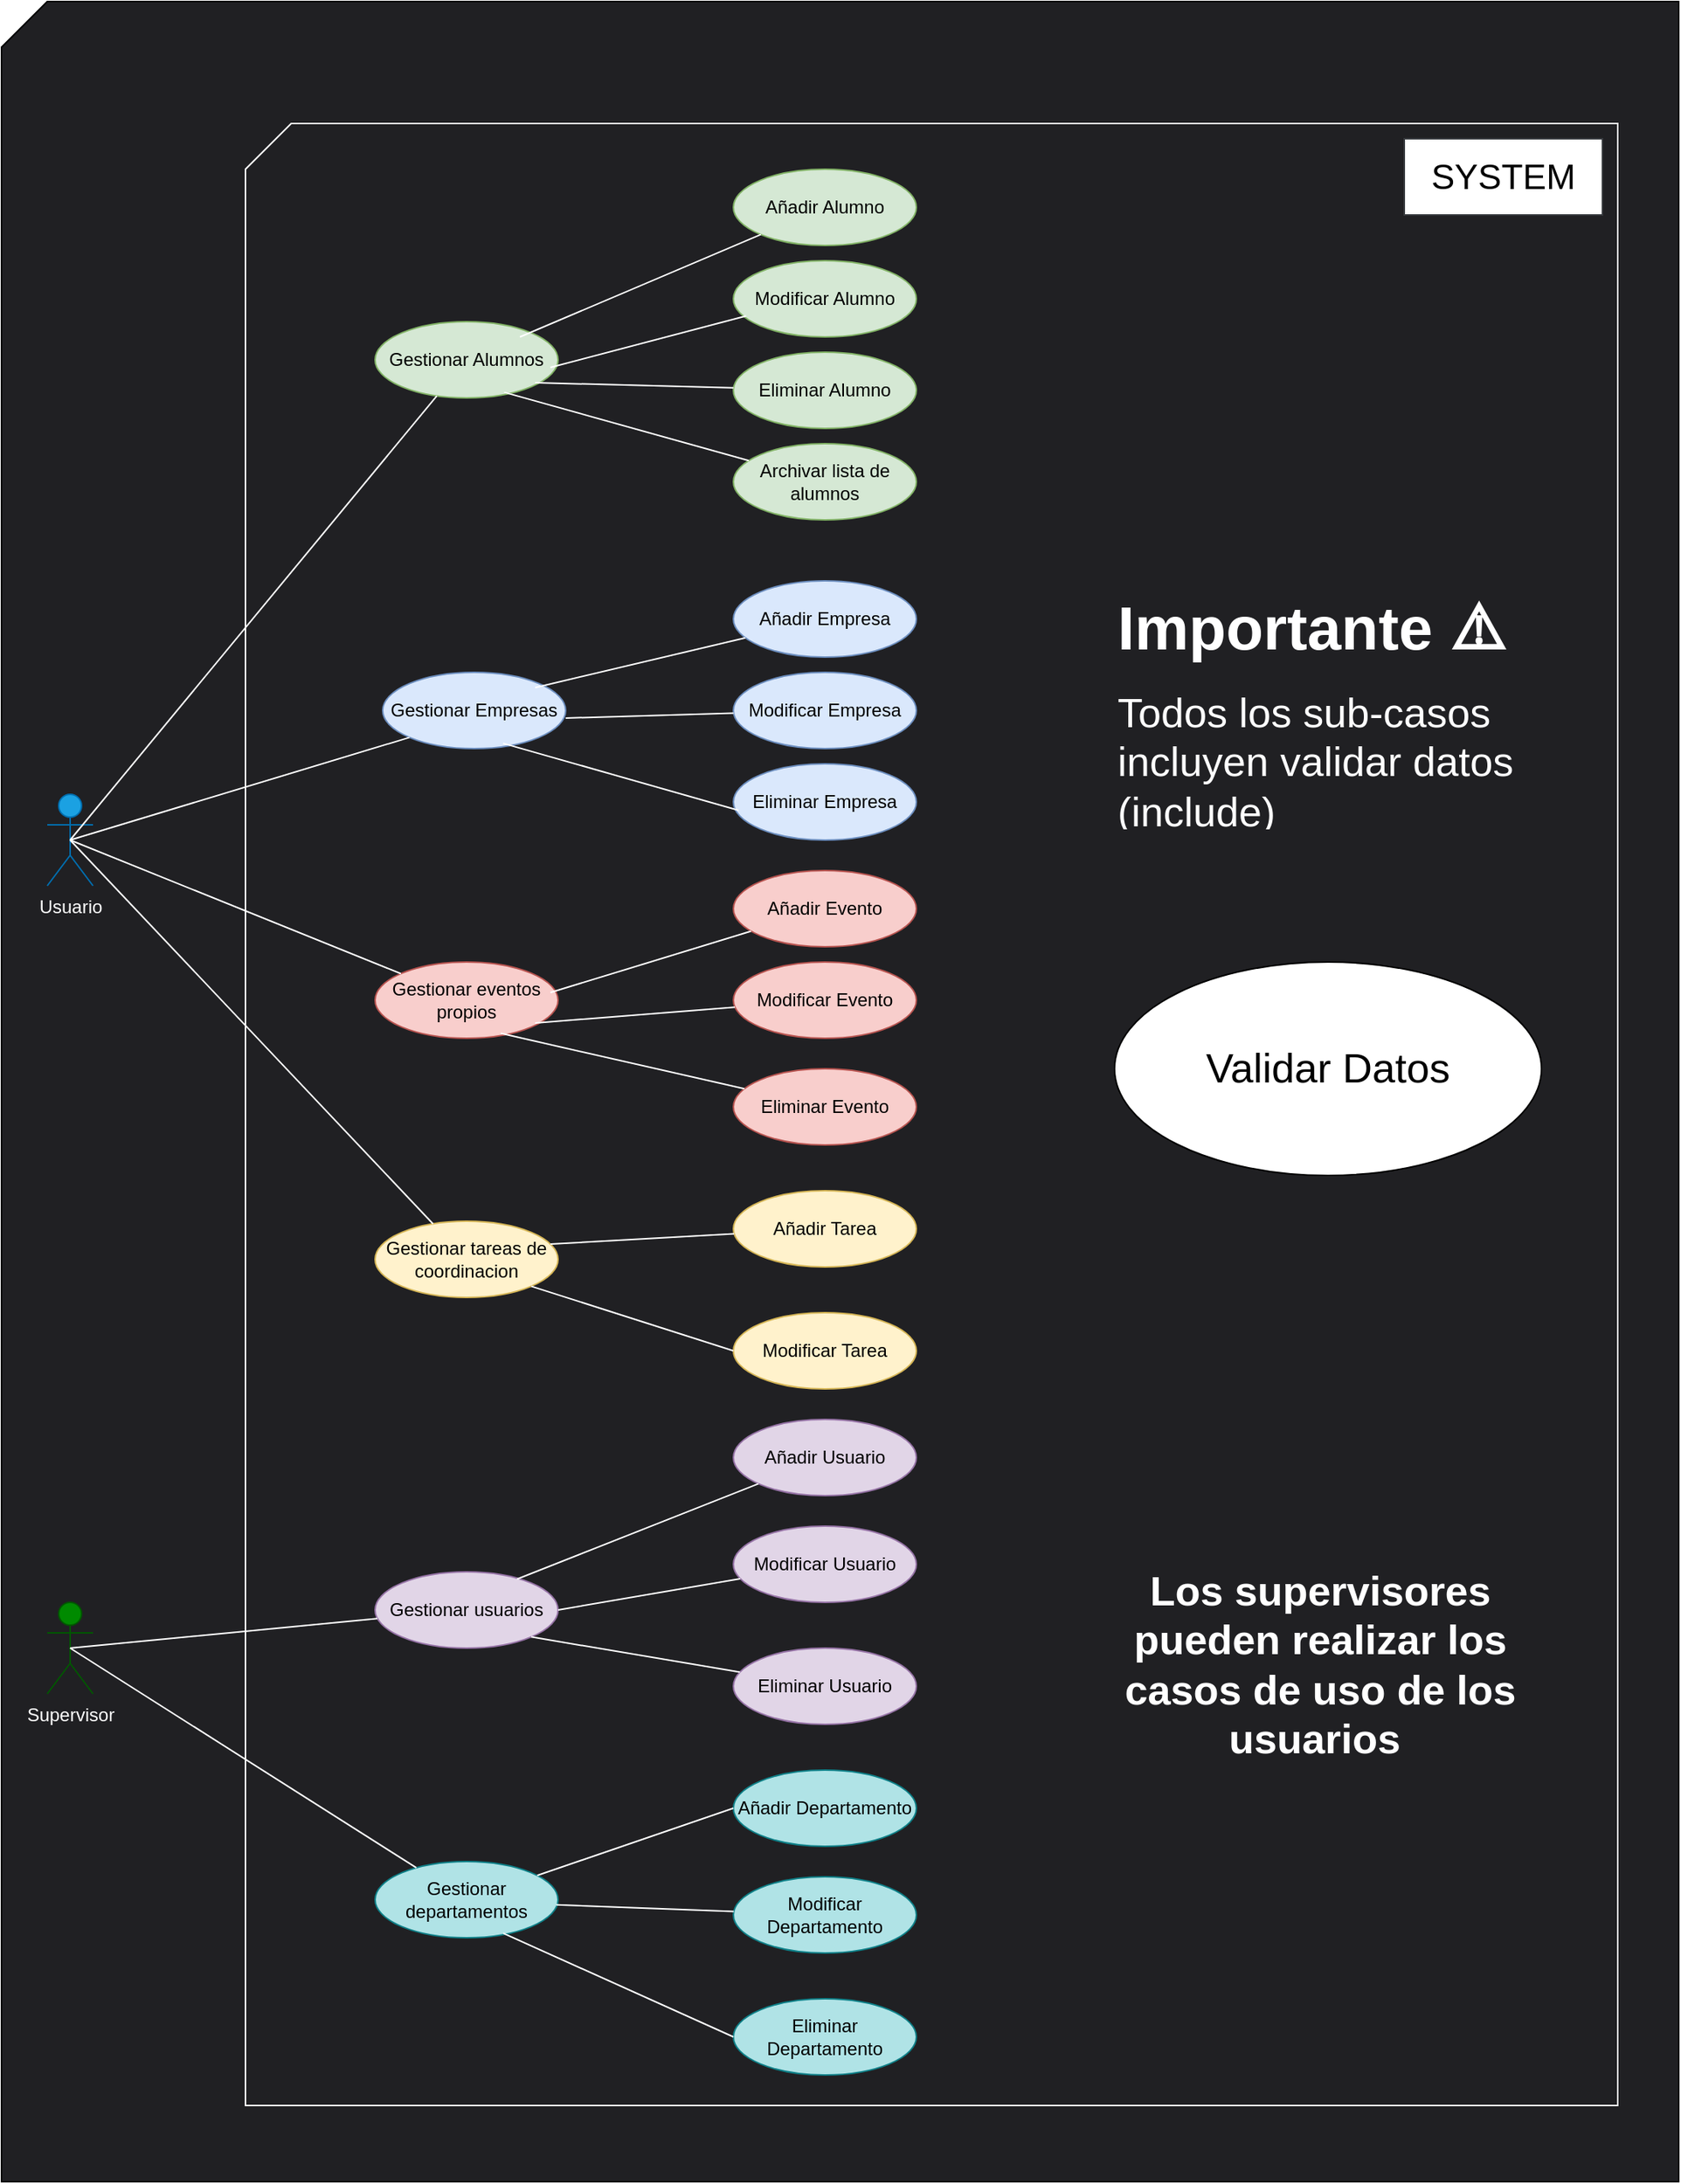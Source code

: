 <mxfile version="26.1.1">
  <diagram name="Página-1" id="QH1fFq86TXmNnz6QSvFa">
    <mxGraphModel dx="3695" dy="2857" grid="1" gridSize="10" guides="1" tooltips="1" connect="1" arrows="1" fold="1" page="1" pageScale="1" pageWidth="827" pageHeight="1169" math="0" shadow="0">
      <root>
        <mxCell id="0" />
        <mxCell id="1" parent="0" />
        <mxCell id="yn4McFNv_a8kvBLm5iDR-68" value="" style="shape=card;whiteSpace=wrap;html=1;fillColor=light-dark(#202023,#121212);" parent="1" vertex="1">
          <mxGeometry x="-60" y="-340" width="1100" height="1430" as="geometry" />
        </mxCell>
        <mxCell id="yn4McFNv_a8kvBLm5iDR-13" value="" style="shape=card;whiteSpace=wrap;html=1;fillColor=light-dark(#202023,#121212);strokeColor=#FFFFFF;" parent="1" vertex="1">
          <mxGeometry x="100" y="-260" width="900" height="1300" as="geometry" />
        </mxCell>
        <mxCell id="yn4McFNv_a8kvBLm5iDR-1" value="Usuario&lt;div&gt;&lt;br&gt;&lt;/div&gt;" style="shape=umlActor;verticalLabelPosition=bottom;verticalAlign=top;html=1;outlineConnect=0;fillColor=#1ba1e2;strokeColor=#006EAF;fontColor=#ffffff;" parent="1" vertex="1">
          <mxGeometry x="-30" y="180" width="30" height="60" as="geometry" />
        </mxCell>
        <mxCell id="yn4McFNv_a8kvBLm5iDR-2" value="Supervisor" style="shape=umlActor;verticalLabelPosition=bottom;verticalAlign=top;html=1;outlineConnect=0;fillColor=#008a00;fontColor=#ffffff;strokeColor=#005700;" parent="1" vertex="1">
          <mxGeometry x="-30" y="710" width="30" height="60" as="geometry" />
        </mxCell>
        <mxCell id="yn4McFNv_a8kvBLm5iDR-6" value="Gestionar eventos propios" style="ellipse;whiteSpace=wrap;html=1;align=center;newEdgeStyle={&quot;edgeStyle&quot;:&quot;entityRelationEdgeStyle&quot;,&quot;startArrow&quot;:&quot;none&quot;,&quot;endArrow&quot;:&quot;none&quot;,&quot;segment&quot;:10,&quot;curved&quot;:1,&quot;sourcePerimeterSpacing&quot;:0,&quot;targetPerimeterSpacing&quot;:0};treeFolding=1;treeMoving=1;fillColor=#f8cecc;strokeColor=#b85450;" parent="1" vertex="1">
          <mxGeometry x="185" y="290" width="120" height="50" as="geometry" />
        </mxCell>
        <mxCell id="yn4McFNv_a8kvBLm5iDR-7" value="Gestionar Alumnos" style="ellipse;whiteSpace=wrap;html=1;align=center;newEdgeStyle={&quot;edgeStyle&quot;:&quot;entityRelationEdgeStyle&quot;,&quot;startArrow&quot;:&quot;none&quot;,&quot;endArrow&quot;:&quot;none&quot;,&quot;segment&quot;:10,&quot;curved&quot;:1,&quot;sourcePerimeterSpacing&quot;:0,&quot;targetPerimeterSpacing&quot;:0};treeFolding=1;treeMoving=1;fillColor=#d5e8d4;strokeColor=#82b366;" parent="1" vertex="1">
          <mxGeometry x="185" y="-130" width="120" height="50" as="geometry" />
        </mxCell>
        <mxCell id="yn4McFNv_a8kvBLm5iDR-8" value="Gestionar Empresas" style="ellipse;whiteSpace=wrap;html=1;align=center;newEdgeStyle={&quot;edgeStyle&quot;:&quot;entityRelationEdgeStyle&quot;,&quot;startArrow&quot;:&quot;none&quot;,&quot;endArrow&quot;:&quot;none&quot;,&quot;segment&quot;:10,&quot;curved&quot;:1,&quot;sourcePerimeterSpacing&quot;:0,&quot;targetPerimeterSpacing&quot;:0};treeFolding=1;treeMoving=1;fillColor=#dae8fc;strokeColor=#6c8ebf;" parent="1" vertex="1">
          <mxGeometry x="190" y="100" width="120" height="50" as="geometry" />
        </mxCell>
        <mxCell id="yn4McFNv_a8kvBLm5iDR-9" value="Gestionar tareas de coordinacion" style="ellipse;whiteSpace=wrap;html=1;align=center;newEdgeStyle={&quot;edgeStyle&quot;:&quot;entityRelationEdgeStyle&quot;,&quot;startArrow&quot;:&quot;none&quot;,&quot;endArrow&quot;:&quot;none&quot;,&quot;segment&quot;:10,&quot;curved&quot;:1,&quot;sourcePerimeterSpacing&quot;:0,&quot;targetPerimeterSpacing&quot;:0};treeFolding=1;treeMoving=1;fillColor=#fff2cc;strokeColor=#d6b656;" parent="1" vertex="1">
          <mxGeometry x="185" y="460" width="120" height="50" as="geometry" />
        </mxCell>
        <mxCell id="yn4McFNv_a8kvBLm5iDR-10" value="Gestionar usuarios" style="ellipse;whiteSpace=wrap;html=1;align=center;newEdgeStyle={&quot;edgeStyle&quot;:&quot;entityRelationEdgeStyle&quot;,&quot;startArrow&quot;:&quot;none&quot;,&quot;endArrow&quot;:&quot;none&quot;,&quot;segment&quot;:10,&quot;curved&quot;:1,&quot;sourcePerimeterSpacing&quot;:0,&quot;targetPerimeterSpacing&quot;:0};treeFolding=1;treeMoving=1;fillColor=#e1d5e7;strokeColor=#9673a6;" parent="1" vertex="1">
          <mxGeometry x="185" y="690" width="120" height="50" as="geometry" />
        </mxCell>
        <mxCell id="yn4McFNv_a8kvBLm5iDR-11" value="Gestionar departamentos" style="ellipse;whiteSpace=wrap;html=1;align=center;newEdgeStyle={&quot;edgeStyle&quot;:&quot;entityRelationEdgeStyle&quot;,&quot;startArrow&quot;:&quot;none&quot;,&quot;endArrow&quot;:&quot;none&quot;,&quot;segment&quot;:10,&quot;curved&quot;:1,&quot;sourcePerimeterSpacing&quot;:0,&quot;targetPerimeterSpacing&quot;:0};treeFolding=1;treeMoving=1;fillColor=#b0e3e6;strokeColor=#0e8088;" parent="1" vertex="1">
          <mxGeometry x="185" y="880" width="120" height="50" as="geometry" />
        </mxCell>
        <mxCell id="yn4McFNv_a8kvBLm5iDR-14" value="SYSTEM" style="text;html=1;align=center;verticalAlign=middle;whiteSpace=wrap;rounded=0;fontSize=23;fillColor=#FFFFFF;strokeColor=#36393d;" parent="1" vertex="1">
          <mxGeometry x="860" y="-250" width="130" height="50" as="geometry" />
        </mxCell>
        <mxCell id="yn4McFNv_a8kvBLm5iDR-15" value="Añadir Alumno" style="ellipse;whiteSpace=wrap;html=1;align=center;newEdgeStyle={&quot;edgeStyle&quot;:&quot;entityRelationEdgeStyle&quot;,&quot;startArrow&quot;:&quot;none&quot;,&quot;endArrow&quot;:&quot;none&quot;,&quot;segment&quot;:10,&quot;curved&quot;:1,&quot;sourcePerimeterSpacing&quot;:0,&quot;targetPerimeterSpacing&quot;:0};treeFolding=1;treeMoving=1;fillColor=#d5e8d4;strokeColor=#82b366;" parent="1" vertex="1">
          <mxGeometry x="420" y="-230" width="120" height="50" as="geometry" />
        </mxCell>
        <mxCell id="yn4McFNv_a8kvBLm5iDR-16" value="Modificar Alumno" style="ellipse;whiteSpace=wrap;html=1;align=center;newEdgeStyle={&quot;edgeStyle&quot;:&quot;entityRelationEdgeStyle&quot;,&quot;startArrow&quot;:&quot;none&quot;,&quot;endArrow&quot;:&quot;none&quot;,&quot;segment&quot;:10,&quot;curved&quot;:1,&quot;sourcePerimeterSpacing&quot;:0,&quot;targetPerimeterSpacing&quot;:0};treeFolding=1;treeMoving=1;fillColor=#d5e8d4;strokeColor=#82b366;" parent="1" vertex="1">
          <mxGeometry x="420" y="-170" width="120" height="50" as="geometry" />
        </mxCell>
        <mxCell id="yn4McFNv_a8kvBLm5iDR-17" value="Eliminar Alumno" style="ellipse;whiteSpace=wrap;html=1;align=center;newEdgeStyle={&quot;edgeStyle&quot;:&quot;entityRelationEdgeStyle&quot;,&quot;startArrow&quot;:&quot;none&quot;,&quot;endArrow&quot;:&quot;none&quot;,&quot;segment&quot;:10,&quot;curved&quot;:1,&quot;sourcePerimeterSpacing&quot;:0,&quot;targetPerimeterSpacing&quot;:0};treeFolding=1;treeMoving=1;fillColor=#d5e8d4;strokeColor=#82b366;" parent="1" vertex="1">
          <mxGeometry x="420" y="-110" width="120" height="50" as="geometry" />
        </mxCell>
        <mxCell id="yn4McFNv_a8kvBLm5iDR-18" value="Archivar lista de alumnos" style="ellipse;whiteSpace=wrap;html=1;align=center;newEdgeStyle={&quot;edgeStyle&quot;:&quot;entityRelationEdgeStyle&quot;,&quot;startArrow&quot;:&quot;none&quot;,&quot;endArrow&quot;:&quot;none&quot;,&quot;segment&quot;:10,&quot;curved&quot;:1,&quot;sourcePerimeterSpacing&quot;:0,&quot;targetPerimeterSpacing&quot;:0};treeFolding=1;treeMoving=1;fillColor=#d5e8d4;strokeColor=#82b366;" parent="1" vertex="1">
          <mxGeometry x="420" y="-50" width="120" height="50" as="geometry" />
        </mxCell>
        <mxCell id="yn4McFNv_a8kvBLm5iDR-19" value="" style="endArrow=none;html=1;rounded=0;strokeColor=#FFFFFF;exitX=0.5;exitY=0.5;exitDx=0;exitDy=0;exitPerimeter=0;" parent="1" source="yn4McFNv_a8kvBLm5iDR-1" target="yn4McFNv_a8kvBLm5iDR-7" edge="1">
          <mxGeometry width="50" height="50" relative="1" as="geometry">
            <mxPoint x="70" y="190" as="sourcePoint" />
            <mxPoint x="120" y="140" as="targetPoint" />
          </mxGeometry>
        </mxCell>
        <mxCell id="yn4McFNv_a8kvBLm5iDR-20" value="" style="endArrow=none;html=1;rounded=0;strokeColor=#FFFFFF;" parent="1" target="yn4McFNv_a8kvBLm5iDR-15" edge="1">
          <mxGeometry width="50" height="50" relative="1" as="geometry">
            <mxPoint x="280" y="-120" as="sourcePoint" />
            <mxPoint x="330" y="-170" as="targetPoint" />
          </mxGeometry>
        </mxCell>
        <mxCell id="yn4McFNv_a8kvBLm5iDR-21" value="" style="endArrow=none;html=1;rounded=0;entryX=0.069;entryY=0.725;entryDx=0;entryDy=0;entryPerimeter=0;strokeColor=#FFFFFF;" parent="1" target="yn4McFNv_a8kvBLm5iDR-16" edge="1">
          <mxGeometry width="50" height="50" relative="1" as="geometry">
            <mxPoint x="300" y="-100" as="sourcePoint" />
            <mxPoint x="350" y="-150" as="targetPoint" />
          </mxGeometry>
        </mxCell>
        <mxCell id="yn4McFNv_a8kvBLm5iDR-22" value="" style="endArrow=none;html=1;rounded=0;strokeColor=#FFFFFF;" parent="1" target="yn4McFNv_a8kvBLm5iDR-17" edge="1">
          <mxGeometry width="50" height="50" relative="1" as="geometry">
            <mxPoint x="290" y="-90" as="sourcePoint" />
            <mxPoint x="340" y="-140" as="targetPoint" />
          </mxGeometry>
        </mxCell>
        <mxCell id="yn4McFNv_a8kvBLm5iDR-23" value="" style="endArrow=none;html=1;rounded=0;exitX=0.706;exitY=0.926;exitDx=0;exitDy=0;exitPerimeter=0;strokeColor=#FFFFFF;" parent="1" source="yn4McFNv_a8kvBLm5iDR-7" target="yn4McFNv_a8kvBLm5iDR-18" edge="1">
          <mxGeometry width="50" height="50" relative="1" as="geometry">
            <mxPoint x="270" y="-80" as="sourcePoint" />
            <mxPoint x="320" y="-130" as="targetPoint" />
          </mxGeometry>
        </mxCell>
        <mxCell id="yn4McFNv_a8kvBLm5iDR-25" value="&lt;font style=&quot;font-size: 27px;&quot;&gt;Validar Datos&lt;/font&gt;" style="ellipse;whiteSpace=wrap;html=1;align=center;newEdgeStyle={&quot;edgeStyle&quot;:&quot;entityRelationEdgeStyle&quot;,&quot;startArrow&quot;:&quot;none&quot;,&quot;endArrow&quot;:&quot;none&quot;,&quot;segment&quot;:10,&quot;curved&quot;:1,&quot;sourcePerimeterSpacing&quot;:0,&quot;targetPerimeterSpacing&quot;:0};treeFolding=1;treeMoving=1;" parent="1" vertex="1">
          <mxGeometry x="670" y="290" width="280" height="140" as="geometry" />
        </mxCell>
        <mxCell id="yn4McFNv_a8kvBLm5iDR-27" value="Añadir Empresa" style="ellipse;whiteSpace=wrap;html=1;align=center;newEdgeStyle={&quot;edgeStyle&quot;:&quot;entityRelationEdgeStyle&quot;,&quot;startArrow&quot;:&quot;none&quot;,&quot;endArrow&quot;:&quot;none&quot;,&quot;segment&quot;:10,&quot;curved&quot;:1,&quot;sourcePerimeterSpacing&quot;:0,&quot;targetPerimeterSpacing&quot;:0};treeFolding=1;treeMoving=1;fillColor=#dae8fc;strokeColor=#6c8ebf;" parent="1" vertex="1">
          <mxGeometry x="420" y="40" width="120" height="50" as="geometry" />
        </mxCell>
        <mxCell id="yn4McFNv_a8kvBLm5iDR-28" value="Modificar Empresa" style="ellipse;whiteSpace=wrap;html=1;align=center;newEdgeStyle={&quot;edgeStyle&quot;:&quot;entityRelationEdgeStyle&quot;,&quot;startArrow&quot;:&quot;none&quot;,&quot;endArrow&quot;:&quot;none&quot;,&quot;segment&quot;:10,&quot;curved&quot;:1,&quot;sourcePerimeterSpacing&quot;:0,&quot;targetPerimeterSpacing&quot;:0};treeFolding=1;treeMoving=1;fillColor=#dae8fc;strokeColor=#6c8ebf;" parent="1" vertex="1">
          <mxGeometry x="420" y="100" width="120" height="50" as="geometry" />
        </mxCell>
        <mxCell id="yn4McFNv_a8kvBLm5iDR-29" value="Eliminar Empresa" style="ellipse;whiteSpace=wrap;html=1;align=center;newEdgeStyle={&quot;edgeStyle&quot;:&quot;entityRelationEdgeStyle&quot;,&quot;startArrow&quot;:&quot;none&quot;,&quot;endArrow&quot;:&quot;none&quot;,&quot;segment&quot;:10,&quot;curved&quot;:1,&quot;sourcePerimeterSpacing&quot;:0,&quot;targetPerimeterSpacing&quot;:0};treeFolding=1;treeMoving=1;fillColor=#dae8fc;strokeColor=#6c8ebf;" parent="1" vertex="1">
          <mxGeometry x="420" y="160" width="120" height="50" as="geometry" />
        </mxCell>
        <mxCell id="yn4McFNv_a8kvBLm5iDR-31" value="" style="endArrow=none;html=1;rounded=0;strokeColor=#FFFFFF;" parent="1" target="yn4McFNv_a8kvBLm5iDR-27" edge="1">
          <mxGeometry width="50" height="50" relative="1" as="geometry">
            <mxPoint x="290" y="110" as="sourcePoint" />
            <mxPoint x="340" y="60" as="targetPoint" />
          </mxGeometry>
        </mxCell>
        <mxCell id="yn4McFNv_a8kvBLm5iDR-32" value="" style="endArrow=none;html=1;rounded=0;strokeColor=#FFFFFF;" parent="1" target="yn4McFNv_a8kvBLm5iDR-28" edge="1">
          <mxGeometry width="50" height="50" relative="1" as="geometry">
            <mxPoint x="310" y="130" as="sourcePoint" />
            <mxPoint x="360" y="80" as="targetPoint" />
          </mxGeometry>
        </mxCell>
        <mxCell id="yn4McFNv_a8kvBLm5iDR-33" value="" style="endArrow=none;html=1;rounded=0;entryX=0.028;entryY=0.61;entryDx=0;entryDy=0;entryPerimeter=0;exitX=0.658;exitY=0.931;exitDx=0;exitDy=0;exitPerimeter=0;strokeColor=#FFFFFF;" parent="1" source="yn4McFNv_a8kvBLm5iDR-8" target="yn4McFNv_a8kvBLm5iDR-29" edge="1">
          <mxGeometry width="50" height="50" relative="1" as="geometry">
            <mxPoint x="270" y="150" as="sourcePoint" />
            <mxPoint x="320" y="100" as="targetPoint" />
          </mxGeometry>
        </mxCell>
        <mxCell id="yn4McFNv_a8kvBLm5iDR-34" value="" style="endArrow=none;html=1;rounded=0;entryX=0;entryY=1;entryDx=0;entryDy=0;exitX=0.5;exitY=0.5;exitDx=0;exitDy=0;exitPerimeter=0;strokeColor=#FFFFFF;" parent="1" source="yn4McFNv_a8kvBLm5iDR-1" target="yn4McFNv_a8kvBLm5iDR-8" edge="1">
          <mxGeometry width="50" height="50" relative="1" as="geometry">
            <mxPoint x="60" y="220" as="sourcePoint" />
            <mxPoint x="110" y="170" as="targetPoint" />
          </mxGeometry>
        </mxCell>
        <mxCell id="yn4McFNv_a8kvBLm5iDR-35" value="Añadir Evento" style="ellipse;whiteSpace=wrap;html=1;align=center;newEdgeStyle={&quot;edgeStyle&quot;:&quot;entityRelationEdgeStyle&quot;,&quot;startArrow&quot;:&quot;none&quot;,&quot;endArrow&quot;:&quot;none&quot;,&quot;segment&quot;:10,&quot;curved&quot;:1,&quot;sourcePerimeterSpacing&quot;:0,&quot;targetPerimeterSpacing&quot;:0};treeFolding=1;treeMoving=1;fillColor=#f8cecc;strokeColor=#b85450;" parent="1" vertex="1">
          <mxGeometry x="420" y="230" width="120" height="50" as="geometry" />
        </mxCell>
        <mxCell id="yn4McFNv_a8kvBLm5iDR-36" value="Modificar Evento" style="ellipse;whiteSpace=wrap;html=1;align=center;newEdgeStyle={&quot;edgeStyle&quot;:&quot;entityRelationEdgeStyle&quot;,&quot;startArrow&quot;:&quot;none&quot;,&quot;endArrow&quot;:&quot;none&quot;,&quot;segment&quot;:10,&quot;curved&quot;:1,&quot;sourcePerimeterSpacing&quot;:0,&quot;targetPerimeterSpacing&quot;:0};treeFolding=1;treeMoving=1;fillColor=#f8cecc;strokeColor=#b85450;" parent="1" vertex="1">
          <mxGeometry x="420" y="290" width="120" height="50" as="geometry" />
        </mxCell>
        <mxCell id="yn4McFNv_a8kvBLm5iDR-37" value="Eliminar Evento" style="ellipse;whiteSpace=wrap;html=1;align=center;newEdgeStyle={&quot;edgeStyle&quot;:&quot;entityRelationEdgeStyle&quot;,&quot;startArrow&quot;:&quot;none&quot;,&quot;endArrow&quot;:&quot;none&quot;,&quot;segment&quot;:10,&quot;curved&quot;:1,&quot;sourcePerimeterSpacing&quot;:0,&quot;targetPerimeterSpacing&quot;:0};treeFolding=1;treeMoving=1;fillColor=#f8cecc;strokeColor=#b85450;" parent="1" vertex="1">
          <mxGeometry x="420" y="360" width="120" height="50" as="geometry" />
        </mxCell>
        <mxCell id="yn4McFNv_a8kvBLm5iDR-38" value="" style="endArrow=none;html=1;rounded=0;strokeColor=#FFFFFF;exitX=0.5;exitY=0.5;exitDx=0;exitDy=0;exitPerimeter=0;" parent="1" source="yn4McFNv_a8kvBLm5iDR-1" target="yn4McFNv_a8kvBLm5iDR-6" edge="1">
          <mxGeometry width="50" height="50" relative="1" as="geometry">
            <mxPoint x="70" y="230" as="sourcePoint" />
            <mxPoint x="120" y="180" as="targetPoint" />
          </mxGeometry>
        </mxCell>
        <mxCell id="yn4McFNv_a8kvBLm5iDR-39" value="" style="endArrow=none;html=1;rounded=0;strokeColor=#FFFFFF;" parent="1" target="yn4McFNv_a8kvBLm5iDR-35" edge="1">
          <mxGeometry width="50" height="50" relative="1" as="geometry">
            <mxPoint x="300" y="310" as="sourcePoint" />
            <mxPoint x="350" y="260" as="targetPoint" />
          </mxGeometry>
        </mxCell>
        <mxCell id="yn4McFNv_a8kvBLm5iDR-40" value="" style="endArrow=none;html=1;rounded=0;strokeColor=#FFFFFF;" parent="1" target="yn4McFNv_a8kvBLm5iDR-36" edge="1">
          <mxGeometry width="50" height="50" relative="1" as="geometry">
            <mxPoint x="290" y="330" as="sourcePoint" />
            <mxPoint x="340" y="280" as="targetPoint" />
          </mxGeometry>
        </mxCell>
        <mxCell id="yn4McFNv_a8kvBLm5iDR-41" value="" style="endArrow=none;html=1;rounded=0;exitX=0.687;exitY=0.936;exitDx=0;exitDy=0;exitPerimeter=0;strokeColor=#FFFFFF;" parent="1" source="yn4McFNv_a8kvBLm5iDR-6" target="yn4McFNv_a8kvBLm5iDR-37" edge="1">
          <mxGeometry width="50" height="50" relative="1" as="geometry">
            <mxPoint x="270" y="340" as="sourcePoint" />
            <mxPoint x="320" y="290" as="targetPoint" />
          </mxGeometry>
        </mxCell>
        <mxCell id="yn4McFNv_a8kvBLm5iDR-42" value="" style="endArrow=none;html=1;rounded=0;strokeColor=#FFFFFF;exitX=0.5;exitY=0.5;exitDx=0;exitDy=0;exitPerimeter=0;" parent="1" source="yn4McFNv_a8kvBLm5iDR-1" target="yn4McFNv_a8kvBLm5iDR-9" edge="1">
          <mxGeometry width="50" height="50" relative="1" as="geometry">
            <mxPoint x="70" y="230" as="sourcePoint" />
            <mxPoint x="120" y="180" as="targetPoint" />
          </mxGeometry>
        </mxCell>
        <mxCell id="yn4McFNv_a8kvBLm5iDR-43" value="Añadir Tarea" style="ellipse;whiteSpace=wrap;html=1;align=center;newEdgeStyle={&quot;edgeStyle&quot;:&quot;entityRelationEdgeStyle&quot;,&quot;startArrow&quot;:&quot;none&quot;,&quot;endArrow&quot;:&quot;none&quot;,&quot;segment&quot;:10,&quot;curved&quot;:1,&quot;sourcePerimeterSpacing&quot;:0,&quot;targetPerimeterSpacing&quot;:0};treeFolding=1;treeMoving=1;fillColor=#fff2cc;strokeColor=#d6b656;" parent="1" vertex="1">
          <mxGeometry x="420" y="440" width="120" height="50" as="geometry" />
        </mxCell>
        <mxCell id="yn4McFNv_a8kvBLm5iDR-44" value="Modificar Tarea" style="ellipse;whiteSpace=wrap;html=1;align=center;newEdgeStyle={&quot;edgeStyle&quot;:&quot;entityRelationEdgeStyle&quot;,&quot;startArrow&quot;:&quot;none&quot;,&quot;endArrow&quot;:&quot;none&quot;,&quot;segment&quot;:10,&quot;curved&quot;:1,&quot;sourcePerimeterSpacing&quot;:0,&quot;targetPerimeterSpacing&quot;:0};treeFolding=1;treeMoving=1;fillColor=#fff2cc;strokeColor=#d6b656;" parent="1" vertex="1">
          <mxGeometry x="420" y="520" width="120" height="50" as="geometry" />
        </mxCell>
        <mxCell id="yn4McFNv_a8kvBLm5iDR-46" value="" style="endArrow=none;html=1;rounded=0;exitX=0.958;exitY=0.3;exitDx=0;exitDy=0;exitPerimeter=0;strokeColor=#FFFFFF;" parent="1" source="yn4McFNv_a8kvBLm5iDR-9" target="yn4McFNv_a8kvBLm5iDR-43" edge="1">
          <mxGeometry width="50" height="50" relative="1" as="geometry">
            <mxPoint x="300" y="460" as="sourcePoint" />
            <mxPoint x="350" y="410" as="targetPoint" />
          </mxGeometry>
        </mxCell>
        <mxCell id="yn4McFNv_a8kvBLm5iDR-47" value="" style="endArrow=none;html=1;rounded=0;entryX=0;entryY=0.5;entryDx=0;entryDy=0;exitX=1;exitY=1;exitDx=0;exitDy=0;strokeColor=#FFFFFF;" parent="1" source="yn4McFNv_a8kvBLm5iDR-9" target="yn4McFNv_a8kvBLm5iDR-44" edge="1">
          <mxGeometry width="50" height="50" relative="1" as="geometry">
            <mxPoint x="290" y="490" as="sourcePoint" />
            <mxPoint x="340" y="440" as="targetPoint" />
          </mxGeometry>
        </mxCell>
        <mxCell id="yn4McFNv_a8kvBLm5iDR-48" value="" style="endArrow=none;html=1;rounded=0;strokeColor=#FFFFFF;exitX=0.5;exitY=0.5;exitDx=0;exitDy=0;exitPerimeter=0;" parent="1" source="yn4McFNv_a8kvBLm5iDR-2" target="yn4McFNv_a8kvBLm5iDR-10" edge="1">
          <mxGeometry width="50" height="50" relative="1" as="geometry">
            <mxPoint x="60" y="750" as="sourcePoint" />
            <mxPoint x="110" y="700" as="targetPoint" />
          </mxGeometry>
        </mxCell>
        <mxCell id="yn4McFNv_a8kvBLm5iDR-49" value="" style="endArrow=none;html=1;rounded=0;strokeColor=#FFFFFF;exitX=0.5;exitY=0.5;exitDx=0;exitDy=0;exitPerimeter=0;" parent="1" source="yn4McFNv_a8kvBLm5iDR-2" target="yn4McFNv_a8kvBLm5iDR-11" edge="1">
          <mxGeometry width="50" height="50" relative="1" as="geometry">
            <mxPoint x="70" y="760" as="sourcePoint" />
            <mxPoint x="120" y="710" as="targetPoint" />
          </mxGeometry>
        </mxCell>
        <mxCell id="yn4McFNv_a8kvBLm5iDR-50" value="Añadir Usuario" style="ellipse;whiteSpace=wrap;html=1;align=center;newEdgeStyle={&quot;edgeStyle&quot;:&quot;entityRelationEdgeStyle&quot;,&quot;startArrow&quot;:&quot;none&quot;,&quot;endArrow&quot;:&quot;none&quot;,&quot;segment&quot;:10,&quot;curved&quot;:1,&quot;sourcePerimeterSpacing&quot;:0,&quot;targetPerimeterSpacing&quot;:0};treeFolding=1;treeMoving=1;fillColor=#e1d5e7;strokeColor=#9673a6;" parent="1" vertex="1">
          <mxGeometry x="420" y="590" width="120" height="50" as="geometry" />
        </mxCell>
        <mxCell id="yn4McFNv_a8kvBLm5iDR-51" value="Modificar Usuario" style="ellipse;whiteSpace=wrap;html=1;align=center;newEdgeStyle={&quot;edgeStyle&quot;:&quot;entityRelationEdgeStyle&quot;,&quot;startArrow&quot;:&quot;none&quot;,&quot;endArrow&quot;:&quot;none&quot;,&quot;segment&quot;:10,&quot;curved&quot;:1,&quot;sourcePerimeterSpacing&quot;:0,&quot;targetPerimeterSpacing&quot;:0};treeFolding=1;treeMoving=1;fillColor=#e1d5e7;strokeColor=#9673a6;" parent="1" vertex="1">
          <mxGeometry x="420" y="660" width="120" height="50" as="geometry" />
        </mxCell>
        <mxCell id="yn4McFNv_a8kvBLm5iDR-52" value="Eliminar Usuario" style="ellipse;whiteSpace=wrap;html=1;align=center;newEdgeStyle={&quot;edgeStyle&quot;:&quot;entityRelationEdgeStyle&quot;,&quot;startArrow&quot;:&quot;none&quot;,&quot;endArrow&quot;:&quot;none&quot;,&quot;segment&quot;:10,&quot;curved&quot;:1,&quot;sourcePerimeterSpacing&quot;:0,&quot;targetPerimeterSpacing&quot;:0};treeFolding=1;treeMoving=1;fillColor=#e1d5e7;strokeColor=#9673a6;" parent="1" vertex="1">
          <mxGeometry x="420" y="740" width="120" height="50" as="geometry" />
        </mxCell>
        <mxCell id="yn4McFNv_a8kvBLm5iDR-53" value="" style="endArrow=none;html=1;rounded=0;exitX=0.776;exitY=0.095;exitDx=0;exitDy=0;exitPerimeter=0;strokeColor=#FFFFFF;" parent="1" source="yn4McFNv_a8kvBLm5iDR-10" target="yn4McFNv_a8kvBLm5iDR-50" edge="1">
          <mxGeometry width="50" height="50" relative="1" as="geometry">
            <mxPoint x="280" y="680" as="sourcePoint" />
            <mxPoint x="330" y="630" as="targetPoint" />
          </mxGeometry>
        </mxCell>
        <mxCell id="yn4McFNv_a8kvBLm5iDR-54" value="" style="endArrow=none;html=1;rounded=0;exitX=1;exitY=0.5;exitDx=0;exitDy=0;strokeColor=#FFFFFF;" parent="1" source="yn4McFNv_a8kvBLm5iDR-10" target="yn4McFNv_a8kvBLm5iDR-51" edge="1">
          <mxGeometry width="50" height="50" relative="1" as="geometry">
            <mxPoint x="300" y="700" as="sourcePoint" />
            <mxPoint x="350" y="650" as="targetPoint" />
          </mxGeometry>
        </mxCell>
        <mxCell id="yn4McFNv_a8kvBLm5iDR-55" value="" style="endArrow=none;html=1;rounded=0;exitX=1;exitY=1;exitDx=0;exitDy=0;strokeColor=#FFFFFF;" parent="1" source="yn4McFNv_a8kvBLm5iDR-10" target="yn4McFNv_a8kvBLm5iDR-52" edge="1">
          <mxGeometry width="50" height="50" relative="1" as="geometry">
            <mxPoint x="280" y="710" as="sourcePoint" />
            <mxPoint x="330" y="660" as="targetPoint" />
          </mxGeometry>
        </mxCell>
        <mxCell id="yn4McFNv_a8kvBLm5iDR-57" value="Añadir Departamento" style="ellipse;whiteSpace=wrap;html=1;align=center;newEdgeStyle={&quot;edgeStyle&quot;:&quot;entityRelationEdgeStyle&quot;,&quot;startArrow&quot;:&quot;none&quot;,&quot;endArrow&quot;:&quot;none&quot;,&quot;segment&quot;:10,&quot;curved&quot;:1,&quot;sourcePerimeterSpacing&quot;:0,&quot;targetPerimeterSpacing&quot;:0};treeFolding=1;treeMoving=1;fillColor=#b0e3e6;strokeColor=#0e8088;" parent="1" vertex="1">
          <mxGeometry x="420" y="820" width="120" height="50" as="geometry" />
        </mxCell>
        <mxCell id="yn4McFNv_a8kvBLm5iDR-58" value="Modificar Departamento" style="ellipse;whiteSpace=wrap;html=1;align=center;newEdgeStyle={&quot;edgeStyle&quot;:&quot;entityRelationEdgeStyle&quot;,&quot;startArrow&quot;:&quot;none&quot;,&quot;endArrow&quot;:&quot;none&quot;,&quot;segment&quot;:10,&quot;curved&quot;:1,&quot;sourcePerimeterSpacing&quot;:0,&quot;targetPerimeterSpacing&quot;:0};treeFolding=1;treeMoving=1;fillColor=#b0e3e6;strokeColor=#0e8088;" parent="1" vertex="1">
          <mxGeometry x="420" y="890" width="120" height="50" as="geometry" />
        </mxCell>
        <mxCell id="yn4McFNv_a8kvBLm5iDR-59" value="Eliminar Departamento" style="ellipse;whiteSpace=wrap;html=1;align=center;newEdgeStyle={&quot;edgeStyle&quot;:&quot;entityRelationEdgeStyle&quot;,&quot;startArrow&quot;:&quot;none&quot;,&quot;endArrow&quot;:&quot;none&quot;,&quot;segment&quot;:10,&quot;curved&quot;:1,&quot;sourcePerimeterSpacing&quot;:0,&quot;targetPerimeterSpacing&quot;:0};treeFolding=1;treeMoving=1;fillColor=#b0e3e6;strokeColor=#0e8088;" parent="1" vertex="1">
          <mxGeometry x="420" y="970" width="120" height="50" as="geometry" />
        </mxCell>
        <mxCell id="yn4McFNv_a8kvBLm5iDR-60" value="" style="endArrow=none;html=1;rounded=0;entryX=0;entryY=0.5;entryDx=0;entryDy=0;strokeColor=#FFFFFF;" parent="1" source="yn4McFNv_a8kvBLm5iDR-11" target="yn4McFNv_a8kvBLm5iDR-57" edge="1">
          <mxGeometry width="50" height="50" relative="1" as="geometry">
            <mxPoint x="290" y="890" as="sourcePoint" />
            <mxPoint x="340" y="840" as="targetPoint" />
          </mxGeometry>
        </mxCell>
        <mxCell id="yn4McFNv_a8kvBLm5iDR-61" value="" style="endArrow=none;html=1;rounded=0;exitX=0.99;exitY=0.567;exitDx=0;exitDy=0;exitPerimeter=0;strokeColor=#FFFFFF;" parent="1" source="yn4McFNv_a8kvBLm5iDR-11" target="yn4McFNv_a8kvBLm5iDR-58" edge="1">
          <mxGeometry width="50" height="50" relative="1" as="geometry">
            <mxPoint x="310" y="910" as="sourcePoint" />
            <mxPoint x="350" y="860" as="targetPoint" />
          </mxGeometry>
        </mxCell>
        <mxCell id="yn4McFNv_a8kvBLm5iDR-62" value="" style="endArrow=none;html=1;rounded=0;entryX=0;entryY=0.5;entryDx=0;entryDy=0;exitX=0.701;exitY=0.941;exitDx=0;exitDy=0;exitPerimeter=0;strokeColor=#FFFFFF;" parent="1" source="yn4McFNv_a8kvBLm5iDR-11" target="yn4McFNv_a8kvBLm5iDR-59" edge="1">
          <mxGeometry width="50" height="50" relative="1" as="geometry">
            <mxPoint x="270" y="930" as="sourcePoint" />
            <mxPoint x="320" y="880" as="targetPoint" />
          </mxGeometry>
        </mxCell>
        <mxCell id="yn4McFNv_a8kvBLm5iDR-70" value="&lt;h1 style=&quot;margin-top: 0px;&quot;&gt;&lt;font style=&quot;color: rgb(255, 255, 255); font-size: 40px;&quot;&gt;Importante ⚠️&lt;/font&gt;&lt;/h1&gt;&lt;p&gt;&lt;font style=&quot;color: rgb(255, 255, 255); font-size: 27px;&quot;&gt;Todos los sub-casos incluyen validar datos (include)&lt;/font&gt;&lt;/p&gt;" style="text;html=1;whiteSpace=wrap;overflow=hidden;rounded=0;" parent="1" vertex="1">
          <mxGeometry x="670" y="40" width="300" height="160" as="geometry" />
        </mxCell>
        <mxCell id="4fNTBbqrDtIY4K_PTKIY-1" value="&lt;h1 style=&quot;margin-top: 0px;&quot;&gt;&lt;span style=&quot;color: rgb(255, 255, 255); font-size: 27px; background-color: transparent;&quot;&gt;Los supervisores pueden realizar los casos de uso de los usuarios&amp;nbsp;&lt;/span&gt;&lt;/h1&gt;" style="text;html=1;whiteSpace=wrap;overflow=hidden;rounded=0;align=center;" vertex="1" parent="1">
          <mxGeometry x="660" y="680" width="290" height="140" as="geometry" />
        </mxCell>
      </root>
    </mxGraphModel>
  </diagram>
</mxfile>
